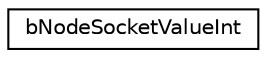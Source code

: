 digraph G
{
  edge [fontname="Helvetica",fontsize="10",labelfontname="Helvetica",labelfontsize="10"];
  node [fontname="Helvetica",fontsize="10",shape=record];
  rankdir=LR;
  Node1 [label="bNodeSocketValueInt",height=0.2,width=0.4,color="black", fillcolor="white", style="filled",URL="$db/d2a/structbNodeSocketValueInt.html"];
}
